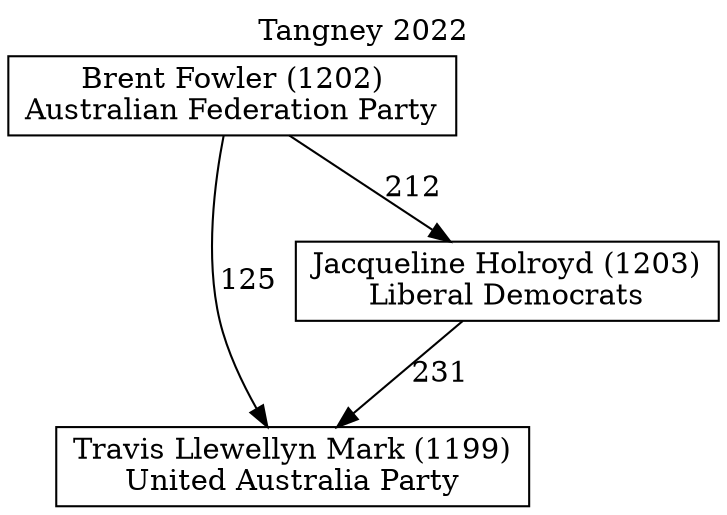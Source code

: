 // House preference flow
digraph "Travis Llewellyn Mark (1199)_Tangney_2022" {
	graph [label="Tangney 2022" labelloc=t mclimit=10]
	node [shape=box]
	"Travis Llewellyn Mark (1199)" [label="Travis Llewellyn Mark (1199)
United Australia Party"]
	"Jacqueline Holroyd (1203)" [label="Jacqueline Holroyd (1203)
Liberal Democrats"]
	"Brent Fowler (1202)" [label="Brent Fowler (1202)
Australian Federation Party"]
	"Jacqueline Holroyd (1203)" -> "Travis Llewellyn Mark (1199)" [label=231]
	"Brent Fowler (1202)" -> "Jacqueline Holroyd (1203)" [label=212]
	"Brent Fowler (1202)" -> "Travis Llewellyn Mark (1199)" [label=125]
}
